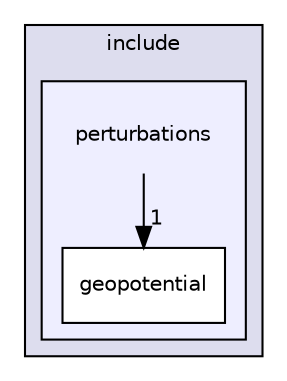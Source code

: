 digraph "include/perturbations" {
  compound=true
  node [ fontsize="10", fontname="Helvetica"];
  edge [ labelfontsize="10", labelfontname="Helvetica"];
  subgraph clusterdir_d44c64559bbebec7f509842c48db8b23 {
    graph [ bgcolor="#ddddee", pencolor="black", label="include" fontname="Helvetica", fontsize="10", URL="dir_d44c64559bbebec7f509842c48db8b23.html"]
  subgraph clusterdir_f6e74ef265a9a28212a0395aaf58c8fe {
    graph [ bgcolor="#eeeeff", pencolor="black", label="" URL="dir_f6e74ef265a9a28212a0395aaf58c8fe.html"];
    dir_f6e74ef265a9a28212a0395aaf58c8fe [shape=plaintext label="perturbations"];
    dir_03af4b35119ee243c8bee8fdb9de847b [shape=box label="geopotential" color="black" fillcolor="white" style="filled" URL="dir_03af4b35119ee243c8bee8fdb9de847b.html"];
  }
  }
  dir_f6e74ef265a9a28212a0395aaf58c8fe->dir_03af4b35119ee243c8bee8fdb9de847b [headlabel="1", labeldistance=1.5 headhref="dir_000005_000006.html"];
}
